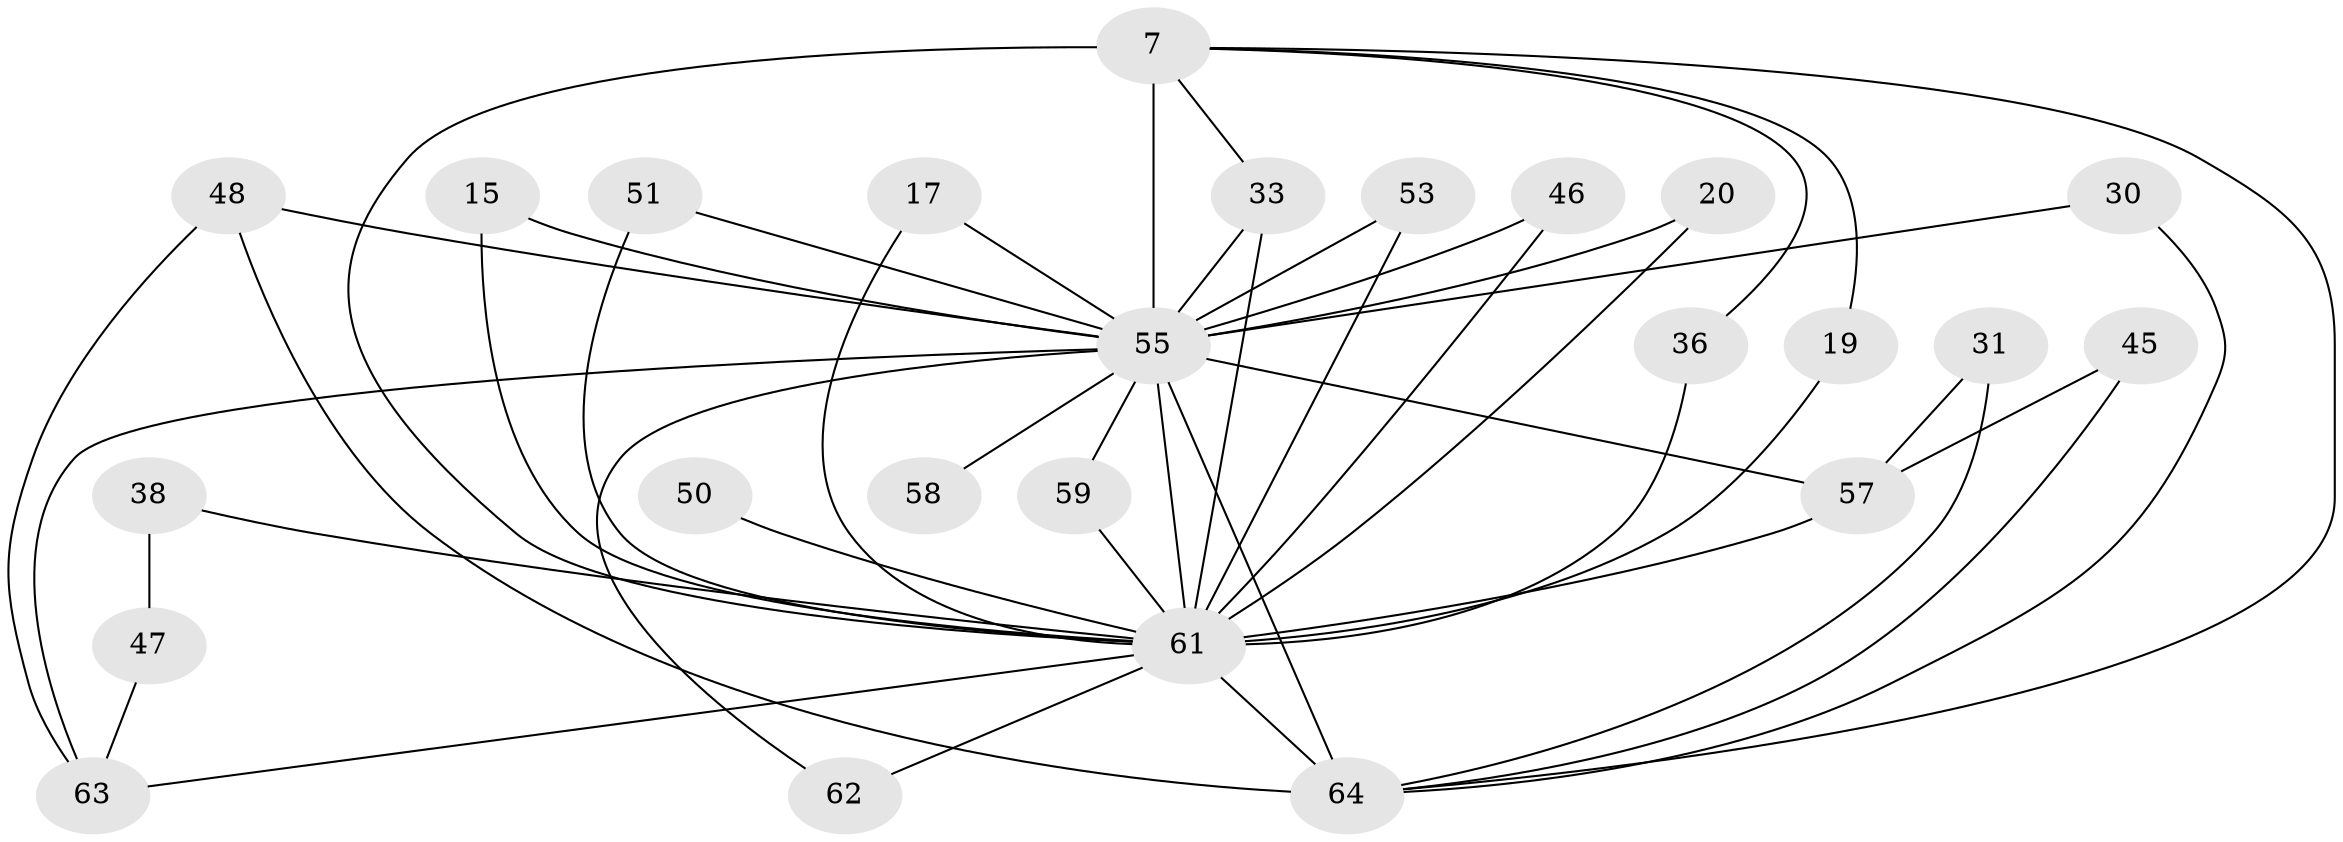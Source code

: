 // original degree distribution, {25: 0.015625, 14: 0.015625, 13: 0.03125, 16: 0.03125, 12: 0.015625, 11: 0.015625, 26: 0.015625, 15: 0.015625, 3: 0.203125, 4: 0.078125, 5: 0.046875, 2: 0.5, 7: 0.015625}
// Generated by graph-tools (version 1.1) at 2025/49/03/04/25 21:49:16]
// undirected, 25 vertices, 47 edges
graph export_dot {
graph [start="1"]
  node [color=gray90,style=filled];
  7 [super="+5"];
  15;
  17;
  19;
  20;
  30;
  31;
  33 [super="+27+28+26"];
  36;
  38;
  45;
  46;
  47;
  48 [super="+24"];
  50;
  51 [super="+49"];
  53;
  55 [super="+37+22+43+54+41+6"];
  57 [super="+23+42+12"];
  58;
  59 [super="+13"];
  61 [super="+60+8"];
  62;
  63 [super="+25+34"];
  64 [super="+40+32"];
  7 -- 36;
  7 -- 19;
  7 -- 33;
  7 -- 64 [weight=4];
  7 -- 61 [weight=5];
  7 -- 55 [weight=11];
  15 -- 61;
  15 -- 55;
  17 -- 61;
  17 -- 55;
  19 -- 61;
  20 -- 61;
  20 -- 55;
  30 -- 64;
  30 -- 55;
  31 -- 57;
  31 -- 64;
  33 -- 61 [weight=5];
  33 -- 55;
  36 -- 61;
  38 -- 47;
  38 -- 61 [weight=2];
  45 -- 57;
  45 -- 64;
  46 -- 61;
  46 -- 55;
  47 -- 63;
  48 -- 64;
  48 -- 55 [weight=2];
  48 -- 63;
  50 -- 61 [weight=2];
  51 -- 61 [weight=2];
  51 -- 55 [weight=2];
  53 -- 61;
  53 -- 55;
  55 -- 64 [weight=12];
  55 -- 61 [weight=11];
  55 -- 57;
  55 -- 58 [weight=2];
  55 -- 59;
  55 -- 62;
  55 -- 63 [weight=2];
  57 -- 61 [weight=6];
  59 -- 61;
  61 -- 64 [weight=8];
  61 -- 62;
  61 -- 63 [weight=2];
}
